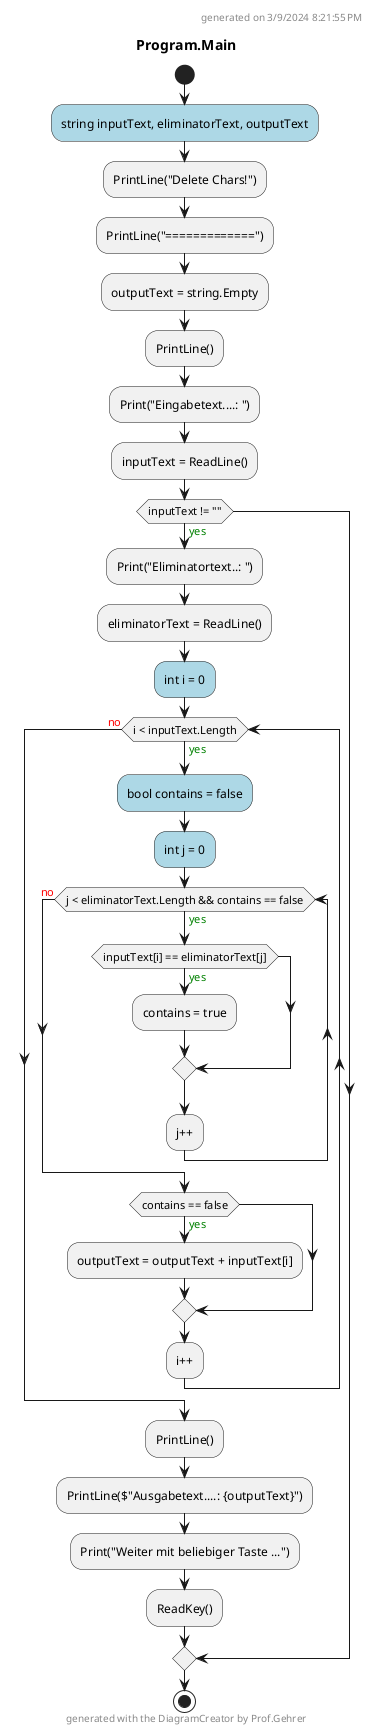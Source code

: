 @startuml Program.Main
header
generated on 3/9/2024 8:21:55 PM
end header
title Program.Main
start
#LightBlue:string inputText, eliminatorText, outputText;
:PrintLine("Delete Chars!");
:PrintLine("=============");
:outputText = string.Empty;
:PrintLine();
:Print("Eingabetext....: ");
:inputText = ReadLine();
if (inputText != "") then (<color:green>yes)
    :Print("Eliminatortext..: ");
    :eliminatorText = ReadLine();
    #LightBlue:int i = 0;
    while (i < inputText.Length) is (<color:green>yes)
        #LightBlue:bool contains = false;
        #LightBlue:int j = 0;
        while (j < eliminatorText.Length && contains == false) is (<color:green>yes)
            if (inputText[i] == eliminatorText[j]) then (<color:green>yes)
                :contains = true;
            endif
        :j++;
        endwhile (<color:red>no)
        if (contains == false) then (<color:green>yes)
            :outputText = outputText + inputText[i];
        endif
    :i++;
    endwhile (<color:red>no)
    :PrintLine();
    :PrintLine($"Ausgabetext....: {outputText}");
    :Print("Weiter mit beliebiger Taste ...");
    :ReadKey();
endif
footer
generated with the DiagramCreator by Prof.Gehrer
end footer
stop
@enduml
